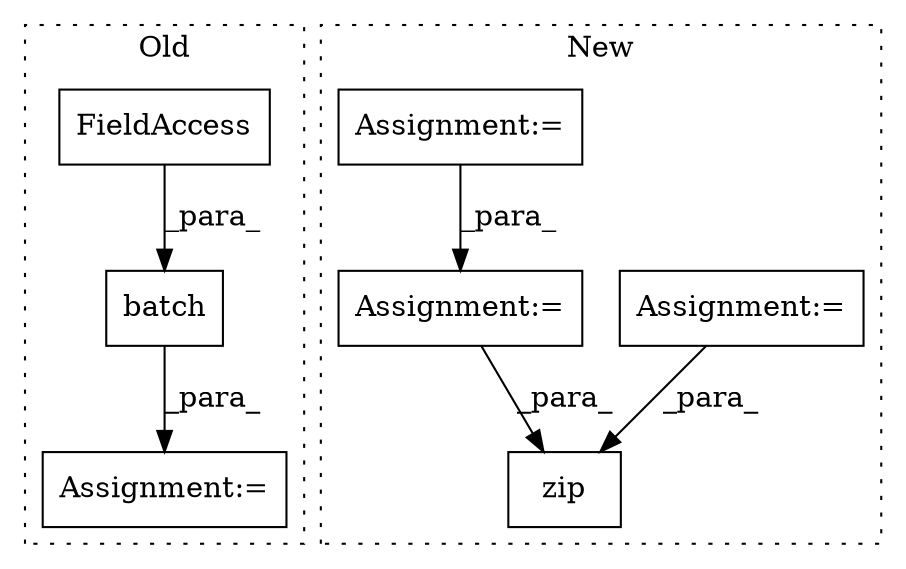 digraph G {
subgraph cluster0 {
1 [label="batch" a="32" s="22850,22879" l="6,1" shape="box"];
3 [label="Assignment:=" a="7" s="22841" l="1" shape="box"];
7 [label="FieldAccess" a="22" s="22856" l="18" shape="box"];
label = "Old";
style="dotted";
}
subgraph cluster1 {
2 [label="zip" a="32" s="23657,23676" l="4,1" shape="box"];
4 [label="Assignment:=" a="7" s="23589" l="24" shape="box"];
5 [label="Assignment:=" a="7" s="23411" l="1" shape="box"];
6 [label="Assignment:=" a="7" s="23377" l="1" shape="box"];
label = "New";
style="dotted";
}
1 -> 3 [label="_para_"];
4 -> 2 [label="_para_"];
5 -> 2 [label="_para_"];
6 -> 5 [label="_para_"];
7 -> 1 [label="_para_"];
}